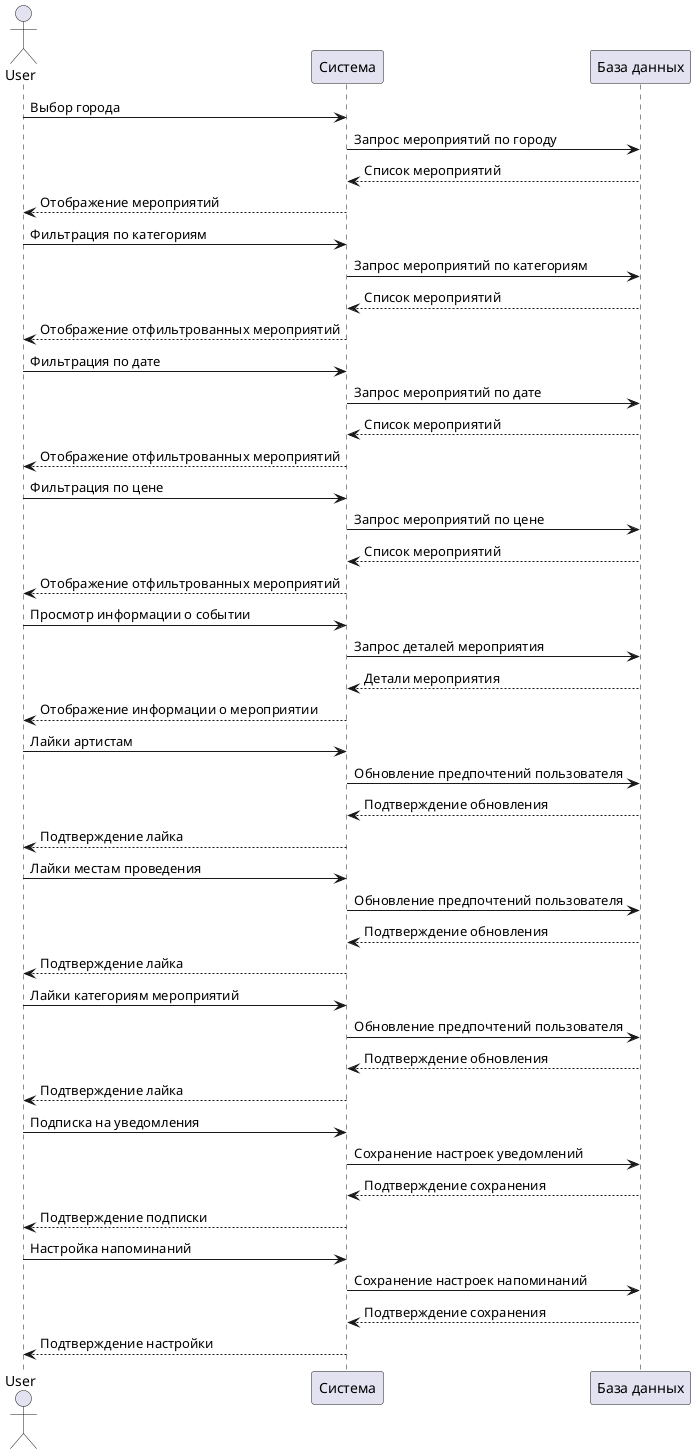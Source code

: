 @startuml

actor User
participant "Система" as System
participant "База данных" as Database

User -> System: Выбор города
System -> Database: Запрос мероприятий по городу
Database --> System: Список мероприятий
System --> User: Отображение мероприятий

User -> System: Фильтрация по категориям
System -> Database: Запрос мероприятий по категориям
Database --> System: Список мероприятий
System --> User: Отображение отфильтрованных мероприятий

User -> System: Фильтрация по дате
System -> Database: Запрос мероприятий по дате
Database --> System: Список мероприятий
System --> User: Отображение отфильтрованных мероприятий

User -> System: Фильтрация по цене
System -> Database: Запрос мероприятий по цене
Database --> System: Список мероприятий
System --> User: Отображение отфильтрованных мероприятий

User -> System: Просмотр информации о событии
System -> Database: Запрос деталей мероприятия
Database --> System: Детали мероприятия
System --> User: Отображение информации о мероприятии

User -> System: Лайки артистам
System -> Database: Обновление предпочтений пользователя
Database --> System: Подтверждение обновления
System --> User: Подтверждение лайка

User -> System: Лайки местам проведения
System -> Database: Обновление предпочтений пользователя
Database --> System: Подтверждение обновления
System --> User: Подтверждение лайка

User -> System: Лайки категориям мероприятий
System -> Database: Обновление предпочтений пользователя
Database --> System: Подтверждение обновления
System --> User: Подтверждение лайка

User -> System: Подписка на уведомления
System -> Database: Сохранение настроек уведомлений
Database --> System: Подтверждение сохранения
System --> User: Подтверждение подписки

User -> System: Настройка напоминаний
System -> Database: Сохранение настроек напоминаний
Database --> System: Подтверждение сохранения
System --> User: Подтверждение настройки

@enduml